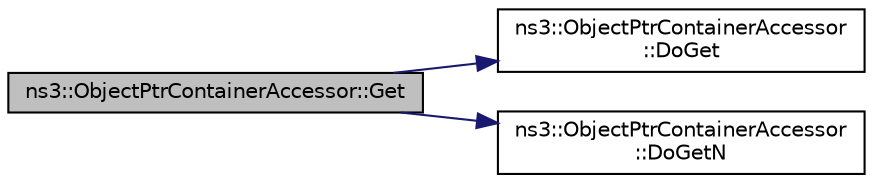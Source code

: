 digraph "ns3::ObjectPtrContainerAccessor::Get"
{
 // LATEX_PDF_SIZE
  edge [fontname="Helvetica",fontsize="10",labelfontname="Helvetica",labelfontsize="10"];
  node [fontname="Helvetica",fontsize="10",shape=record];
  rankdir="LR";
  Node1 [label="ns3::ObjectPtrContainerAccessor::Get",height=0.2,width=0.4,color="black", fillcolor="grey75", style="filled", fontcolor="black",tooltip=" "];
  Node1 -> Node2 [color="midnightblue",fontsize="10",style="solid",fontname="Helvetica"];
  Node2 [label="ns3::ObjectPtrContainerAccessor\l::DoGet",height=0.2,width=0.4,color="black", fillcolor="white", style="filled",URL="$classns3_1_1_object_ptr_container_accessor.html#af0c26cf586dd0098ba513430f397f1d5",tooltip="Get an instance from the container, identified by index."];
  Node1 -> Node3 [color="midnightblue",fontsize="10",style="solid",fontname="Helvetica"];
  Node3 [label="ns3::ObjectPtrContainerAccessor\l::DoGetN",height=0.2,width=0.4,color="black", fillcolor="white", style="filled",URL="$classns3_1_1_object_ptr_container_accessor.html#a9bb69a46305ff37e3d4b2a3114c98748",tooltip="Get the number of instances in the container."];
}
